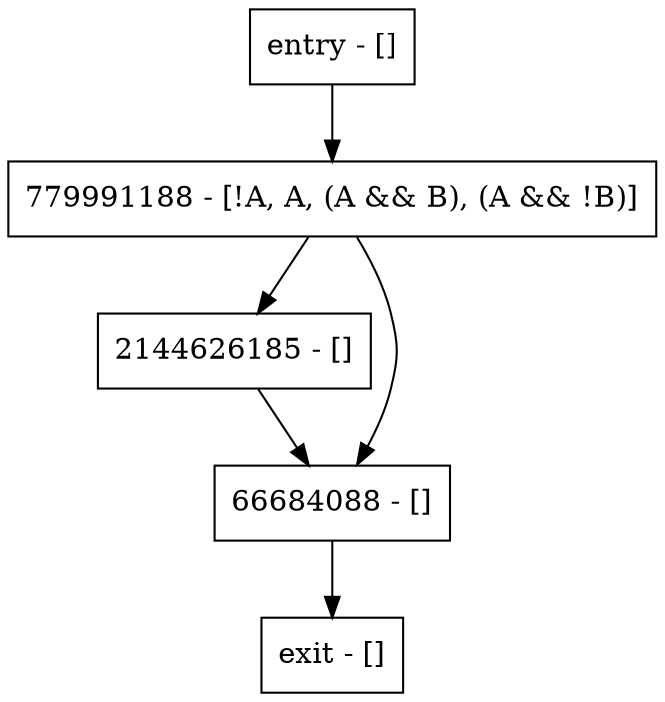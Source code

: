 digraph main {
node [shape=record];
entry [label="entry - []"];
exit [label="exit - []"];
2144626185 [label="2144626185 - []"];
66684088 [label="66684088 - []"];
779991188 [label="779991188 - [!A, A, (A && B), (A && !B)]"];
entry;
exit;
entry -> 779991188;
2144626185 -> 66684088;
66684088 -> exit;
779991188 -> 2144626185;
779991188 -> 66684088;
}
